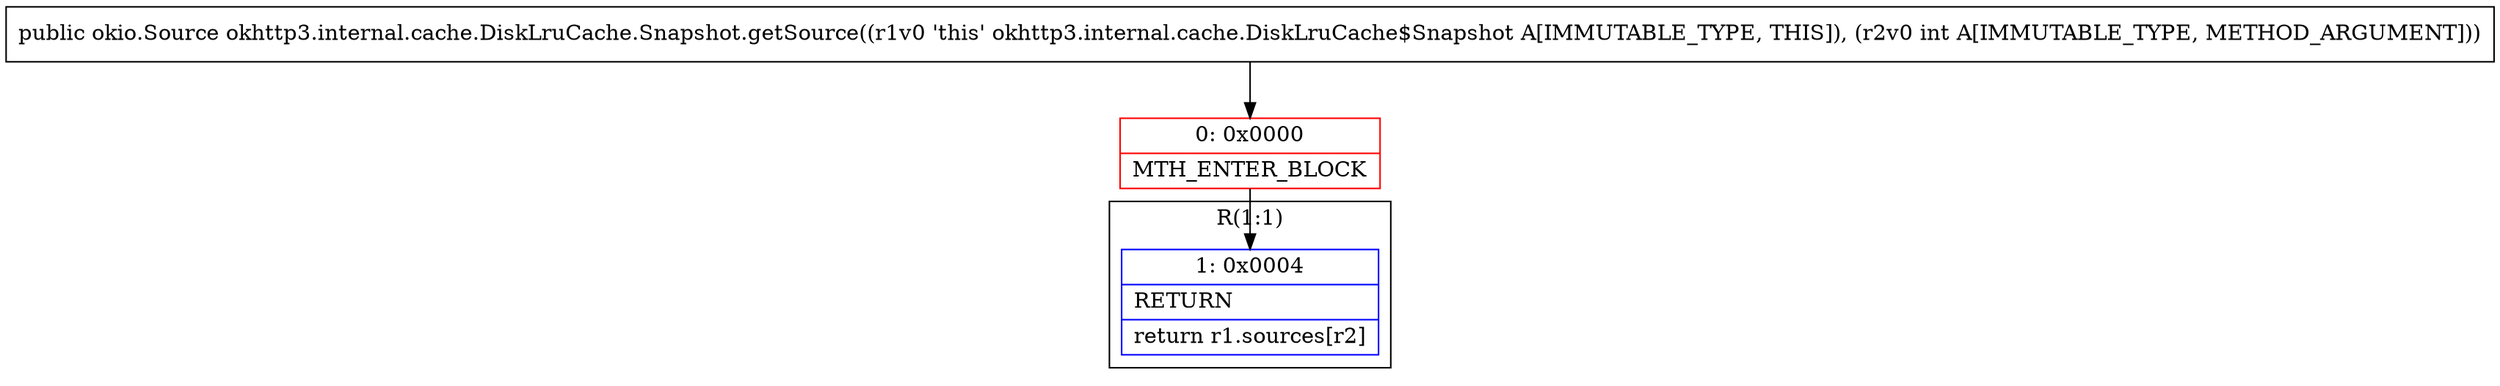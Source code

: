 digraph "CFG forokhttp3.internal.cache.DiskLruCache.Snapshot.getSource(I)Lokio\/Source;" {
subgraph cluster_Region_1393831640 {
label = "R(1:1)";
node [shape=record,color=blue];
Node_1 [shape=record,label="{1\:\ 0x0004|RETURN\l|return r1.sources[r2]\l}"];
}
Node_0 [shape=record,color=red,label="{0\:\ 0x0000|MTH_ENTER_BLOCK\l}"];
MethodNode[shape=record,label="{public okio.Source okhttp3.internal.cache.DiskLruCache.Snapshot.getSource((r1v0 'this' okhttp3.internal.cache.DiskLruCache$Snapshot A[IMMUTABLE_TYPE, THIS]), (r2v0 int A[IMMUTABLE_TYPE, METHOD_ARGUMENT])) }"];
MethodNode -> Node_0;
Node_0 -> Node_1;
}

